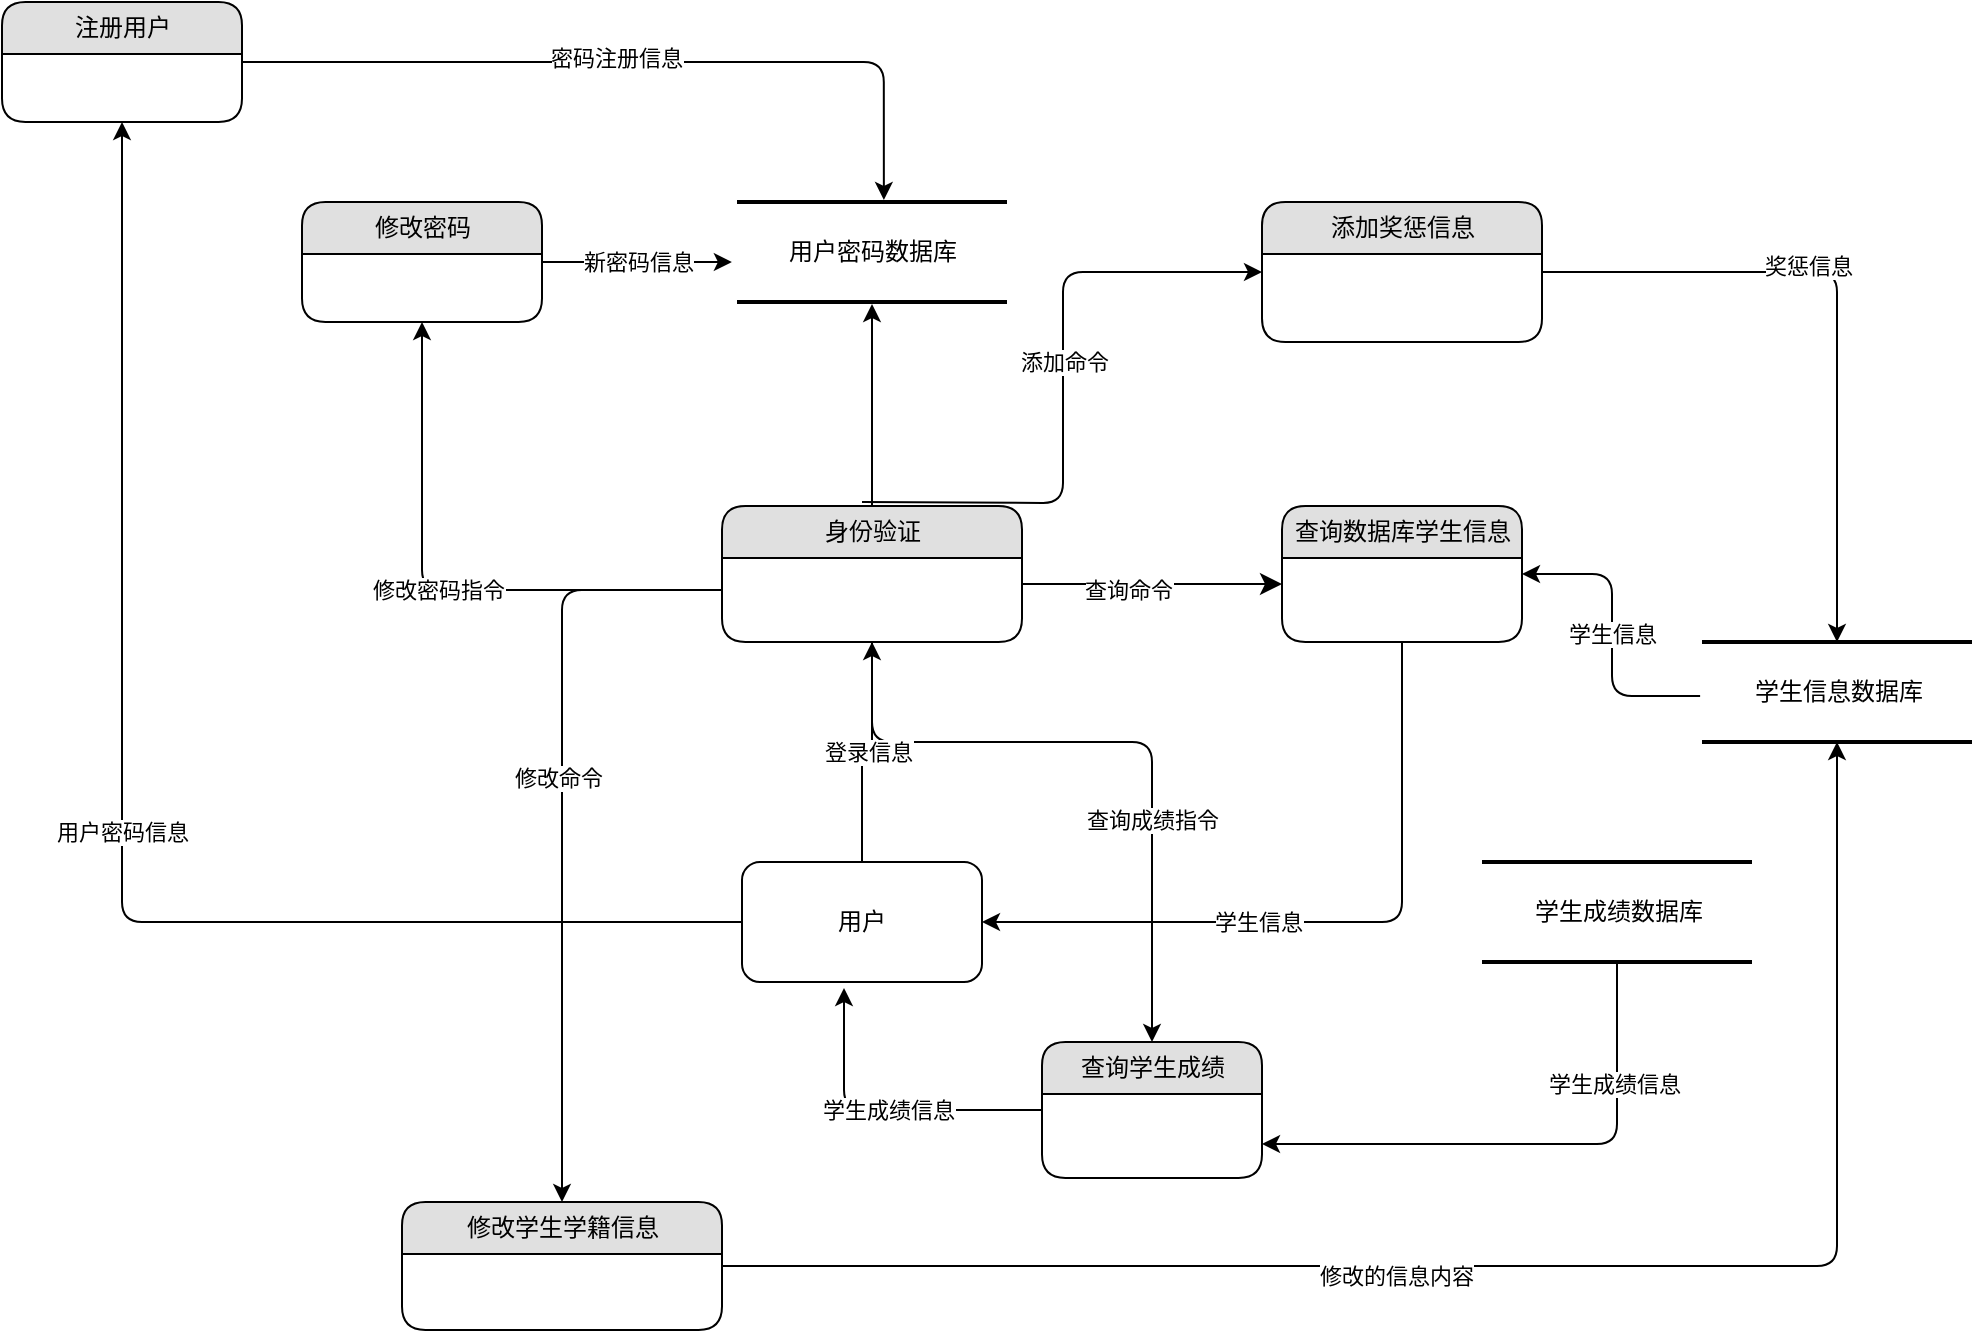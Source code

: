 <mxfile version="14.8.1" type="github">
  <diagram name="Page-1" id="5d7acffa-a066-3a61-03fe-96351882024d">
    <mxGraphModel dx="1422" dy="804" grid="1" gridSize="10" guides="1" tooltips="1" connect="1" arrows="1" fold="1" page="1" pageScale="1" pageWidth="1100" pageHeight="850" background="#ffffff" math="0" shadow="0">
      <root>
        <mxCell id="0" />
        <mxCell id="1" parent="0" />
        <mxCell id="Oxr2O7YghAp8t42AMq-g-20" style="edgeStyle=orthogonalEdgeStyle;rounded=1;orthogonalLoop=1;jettySize=auto;html=1;fontFamily=Verdana;" edge="1" parent="1" source="21ea969265ad0168-14" target="21ea969265ad0168-30">
          <mxGeometry relative="1" as="geometry" />
        </mxCell>
        <mxCell id="Oxr2O7YghAp8t42AMq-g-21" value="修改的信息内容" style="edgeLabel;html=1;align=center;verticalAlign=middle;resizable=0;points=[];fontFamily=Verdana;" vertex="1" connectable="0" parent="Oxr2O7YghAp8t42AMq-g-20">
          <mxGeometry x="-0.179" y="-5" relative="1" as="geometry">
            <mxPoint as="offset" />
          </mxGeometry>
        </mxCell>
        <mxCell id="21ea969265ad0168-14" value="修改学生学籍信息" style="swimlane;html=1;fontStyle=0;childLayout=stackLayout;horizontal=1;startSize=26;fillColor=#e0e0e0;horizontalStack=0;resizeParent=1;resizeLast=0;collapsible=1;marginBottom=0;swimlaneFillColor=#ffffff;align=center;rounded=1;shadow=0;comic=0;labelBackgroundColor=none;strokeWidth=1;fontFamily=Verdana;fontSize=12" parent="1" vertex="1">
          <mxGeometry x="440" y="640" width="160" height="64" as="geometry" />
        </mxCell>
        <mxCell id="Oxr2O7YghAp8t42AMq-g-8" style="edgeStyle=orthogonalEdgeStyle;rounded=1;orthogonalLoop=1;jettySize=auto;html=1;fontFamily=Verdana;entryX=0.544;entryY=-0.02;entryDx=0;entryDy=0;entryPerimeter=0;" edge="1" parent="1" source="21ea969265ad0168-18" target="Oxr2O7YghAp8t42AMq-g-6">
          <mxGeometry relative="1" as="geometry">
            <mxPoint x="660" y="80" as="targetPoint" />
          </mxGeometry>
        </mxCell>
        <mxCell id="Oxr2O7YghAp8t42AMq-g-10" value="密码注册信息" style="edgeLabel;html=1;align=center;verticalAlign=middle;resizable=0;points=[];fontFamily=Verdana;" vertex="1" connectable="0" parent="Oxr2O7YghAp8t42AMq-g-8">
          <mxGeometry x="-0.041" y="2" relative="1" as="geometry">
            <mxPoint as="offset" />
          </mxGeometry>
        </mxCell>
        <mxCell id="21ea969265ad0168-18" value="注册用户" style="swimlane;html=1;fontStyle=0;childLayout=stackLayout;horizontal=1;startSize=26;fillColor=#e0e0e0;horizontalStack=0;resizeParent=1;resizeLast=0;collapsible=1;marginBottom=0;swimlaneFillColor=#ffffff;align=center;rounded=1;shadow=0;comic=0;labelBackgroundColor=none;strokeWidth=1;fontFamily=Verdana;fontSize=12" parent="1" vertex="1">
          <mxGeometry x="240" y="40" width="120" height="60" as="geometry">
            <mxRectangle x="160" y="570" width="80" height="26" as="alternateBounds" />
          </mxGeometry>
        </mxCell>
        <mxCell id="Oxr2O7YghAp8t42AMq-g-7" style="edgeStyle=orthogonalEdgeStyle;rounded=1;orthogonalLoop=1;jettySize=auto;html=1;entryX=0.5;entryY=1.02;entryDx=0;entryDy=0;entryPerimeter=0;fontFamily=Verdana;" edge="1" parent="1" source="21ea969265ad0168-22" target="Oxr2O7YghAp8t42AMq-g-6">
          <mxGeometry relative="1" as="geometry" />
        </mxCell>
        <mxCell id="Oxr2O7YghAp8t42AMq-g-32" style="edgeStyle=orthogonalEdgeStyle;rounded=1;orthogonalLoop=1;jettySize=auto;html=1;entryX=0.5;entryY=0;entryDx=0;entryDy=0;fontFamily=Verdana;" edge="1" parent="1" source="21ea969265ad0168-22" target="21ea969265ad0168-14">
          <mxGeometry relative="1" as="geometry">
            <Array as="points">
              <mxPoint x="520" y="334" />
              <mxPoint x="520" y="636" />
            </Array>
          </mxGeometry>
        </mxCell>
        <mxCell id="Oxr2O7YghAp8t42AMq-g-33" value="修改命令" style="edgeLabel;html=1;align=center;verticalAlign=middle;resizable=0;points=[];fontFamily=Verdana;" vertex="1" connectable="0" parent="Oxr2O7YghAp8t42AMq-g-32">
          <mxGeometry x="-0.102" y="-2" relative="1" as="geometry">
            <mxPoint as="offset" />
          </mxGeometry>
        </mxCell>
        <mxCell id="Oxr2O7YghAp8t42AMq-g-34" value="修改密码指令" style="edgeStyle=orthogonalEdgeStyle;rounded=1;orthogonalLoop=1;jettySize=auto;html=1;fontFamily=Verdana;entryX=0.5;entryY=1;entryDx=0;entryDy=0;" edge="1" parent="1" source="21ea969265ad0168-22" target="Oxr2O7YghAp8t42AMq-g-12">
          <mxGeometry relative="1" as="geometry">
            <mxPoint x="450" y="230" as="targetPoint" />
            <Array as="points">
              <mxPoint x="450" y="334" />
            </Array>
          </mxGeometry>
        </mxCell>
        <mxCell id="Oxr2O7YghAp8t42AMq-g-38" style="edgeStyle=orthogonalEdgeStyle;rounded=1;orthogonalLoop=1;jettySize=auto;html=1;fontFamily=Verdana;entryX=0;entryY=0.5;entryDx=0;entryDy=0;" edge="1" parent="1" target="Oxr2O7YghAp8t42AMq-g-37">
          <mxGeometry relative="1" as="geometry">
            <mxPoint x="670" y="290" as="sourcePoint" />
            <mxPoint x="820" y="158" as="targetPoint" />
          </mxGeometry>
        </mxCell>
        <mxCell id="Oxr2O7YghAp8t42AMq-g-40" value="添加命令" style="edgeLabel;html=1;align=center;verticalAlign=middle;resizable=0;points=[];fontFamily=Verdana;" vertex="1" connectable="0" parent="Oxr2O7YghAp8t42AMq-g-38">
          <mxGeometry x="0.086" relative="1" as="geometry">
            <mxPoint as="offset" />
          </mxGeometry>
        </mxCell>
        <mxCell id="Oxr2O7YghAp8t42AMq-g-45" style="edgeStyle=orthogonalEdgeStyle;rounded=1;orthogonalLoop=1;jettySize=auto;html=1;entryX=0.5;entryY=0;entryDx=0;entryDy=0;fontFamily=Verdana;" edge="1" parent="1" source="21ea969265ad0168-22" target="Oxr2O7YghAp8t42AMq-g-43">
          <mxGeometry relative="1" as="geometry">
            <Array as="points">
              <mxPoint x="675" y="410" />
              <mxPoint x="815" y="410" />
            </Array>
          </mxGeometry>
        </mxCell>
        <mxCell id="Oxr2O7YghAp8t42AMq-g-46" value="查询成绩指令" style="edgeLabel;html=1;align=center;verticalAlign=middle;resizable=0;points=[];fontFamily=Verdana;" vertex="1" connectable="0" parent="Oxr2O7YghAp8t42AMq-g-45">
          <mxGeometry x="0.347" relative="1" as="geometry">
            <mxPoint as="offset" />
          </mxGeometry>
        </mxCell>
        <mxCell id="21ea969265ad0168-22" value="身份验证" style="swimlane;html=1;fontStyle=0;childLayout=stackLayout;horizontal=1;startSize=26;fillColor=#e0e0e0;horizontalStack=0;resizeParent=1;resizeLast=0;collapsible=1;marginBottom=0;swimlaneFillColor=#ffffff;align=center;rounded=1;shadow=0;comic=0;labelBackgroundColor=none;strokeWidth=1;fontFamily=Verdana;fontSize=12" parent="1" vertex="1">
          <mxGeometry x="600" y="292" width="150" height="68" as="geometry">
            <mxRectangle x="560" y="292" width="80" height="26" as="alternateBounds" />
          </mxGeometry>
        </mxCell>
        <mxCell id="Oxr2O7YghAp8t42AMq-g-28" value="学生信息" style="edgeStyle=orthogonalEdgeStyle;rounded=1;orthogonalLoop=1;jettySize=auto;html=1;entryX=1;entryY=0.5;entryDx=0;entryDy=0;fontFamily=Verdana;exitX=-0.007;exitY=0.54;exitDx=0;exitDy=0;exitPerimeter=0;" edge="1" parent="1" source="21ea969265ad0168-30" target="Oxr2O7YghAp8t42AMq-g-11">
          <mxGeometry relative="1" as="geometry" />
        </mxCell>
        <mxCell id="21ea969265ad0168-30" value="学生信息数据库" style="html=1;rounded=0;shadow=0;comic=0;labelBackgroundColor=none;strokeWidth=2;fontFamily=Verdana;fontSize=12;align=center;shape=mxgraph.ios7ui.horLines;" parent="1" vertex="1">
          <mxGeometry x="1090" y="360" width="135" height="50" as="geometry" />
        </mxCell>
        <mxCell id="21ea969265ad0168-43" style="edgeStyle=orthogonalEdgeStyle;html=1;labelBackgroundColor=none;startFill=0;startSize=8;endFill=1;endSize=8;fontFamily=Verdana;fontSize=12;" parent="1" edge="1">
          <mxGeometry relative="1" as="geometry">
            <mxPoint x="880" y="331" as="targetPoint" />
            <mxPoint x="750" y="331" as="sourcePoint" />
          </mxGeometry>
        </mxCell>
        <mxCell id="Oxr2O7YghAp8t42AMq-g-23" value="查询命令" style="edgeLabel;html=1;align=center;verticalAlign=middle;resizable=0;points=[];fontFamily=Verdana;" vertex="1" connectable="0" parent="21ea969265ad0168-43">
          <mxGeometry x="-0.188" y="-3" relative="1" as="geometry">
            <mxPoint as="offset" />
          </mxGeometry>
        </mxCell>
        <mxCell id="Oxr2O7YghAp8t42AMq-g-5" value="登录信息" style="edgeStyle=orthogonalEdgeStyle;rounded=0;orthogonalLoop=1;jettySize=auto;html=1;entryX=0.5;entryY=1;entryDx=0;entryDy=0;fontFamily=Verdana;" edge="1" parent="1" source="Oxr2O7YghAp8t42AMq-g-1" target="21ea969265ad0168-22">
          <mxGeometry relative="1" as="geometry" />
        </mxCell>
        <mxCell id="Oxr2O7YghAp8t42AMq-g-9" value="用户密码信息" style="edgeStyle=orthogonalEdgeStyle;rounded=1;orthogonalLoop=1;jettySize=auto;html=1;entryX=0.5;entryY=1;entryDx=0;entryDy=0;fontFamily=Verdana;" edge="1" parent="1" source="Oxr2O7YghAp8t42AMq-g-1" target="21ea969265ad0168-18">
          <mxGeometry relative="1" as="geometry" />
        </mxCell>
        <mxCell id="Oxr2O7YghAp8t42AMq-g-1" value="用户" style="rounded=1;whiteSpace=wrap;html=1;fontFamily=Verdana;" vertex="1" parent="1">
          <mxGeometry x="610" y="470" width="120" height="60" as="geometry" />
        </mxCell>
        <mxCell id="Oxr2O7YghAp8t42AMq-g-6" value="用户密码数据库" style="html=1;rounded=0;shadow=0;comic=0;labelBackgroundColor=none;strokeWidth=2;fontFamily=Verdana;fontSize=12;align=center;shape=mxgraph.ios7ui.horLines;" vertex="1" parent="1">
          <mxGeometry x="607.5" y="140" width="135" height="50" as="geometry" />
        </mxCell>
        <mxCell id="Oxr2O7YghAp8t42AMq-g-26" style="edgeStyle=orthogonalEdgeStyle;rounded=1;orthogonalLoop=1;jettySize=auto;html=1;entryX=1;entryY=0.5;entryDx=0;entryDy=0;fontFamily=Verdana;exitX=0.5;exitY=1;exitDx=0;exitDy=0;" edge="1" parent="1" source="Oxr2O7YghAp8t42AMq-g-11" target="Oxr2O7YghAp8t42AMq-g-1">
          <mxGeometry relative="1" as="geometry" />
        </mxCell>
        <mxCell id="Oxr2O7YghAp8t42AMq-g-31" value="学生信息" style="edgeLabel;html=1;align=center;verticalAlign=middle;resizable=0;points=[];fontFamily=Verdana;" vertex="1" connectable="0" parent="Oxr2O7YghAp8t42AMq-g-26">
          <mxGeometry x="0.213" relative="1" as="geometry">
            <mxPoint as="offset" />
          </mxGeometry>
        </mxCell>
        <mxCell id="Oxr2O7YghAp8t42AMq-g-11" value="查询数据库学生信息" style="swimlane;html=1;fontStyle=0;childLayout=stackLayout;horizontal=1;startSize=26;fillColor=#e0e0e0;horizontalStack=0;resizeParent=1;resizeLast=0;collapsible=1;marginBottom=0;swimlaneFillColor=#ffffff;align=center;rounded=1;shadow=0;comic=0;labelBackgroundColor=none;strokeWidth=1;fontFamily=Verdana;fontSize=12" vertex="1" parent="1">
          <mxGeometry x="880" y="292" width="120" height="68" as="geometry">
            <mxRectangle x="880" y="292" width="140" height="26" as="alternateBounds" />
          </mxGeometry>
        </mxCell>
        <mxCell id="Oxr2O7YghAp8t42AMq-g-36" value="新密码信息" style="edgeStyle=orthogonalEdgeStyle;rounded=1;orthogonalLoop=1;jettySize=auto;html=1;entryX=-0.019;entryY=0.6;entryDx=0;entryDy=0;entryPerimeter=0;fontFamily=Verdana;" edge="1" parent="1" source="Oxr2O7YghAp8t42AMq-g-12" target="Oxr2O7YghAp8t42AMq-g-6">
          <mxGeometry relative="1" as="geometry" />
        </mxCell>
        <mxCell id="Oxr2O7YghAp8t42AMq-g-12" value="修改密码" style="swimlane;html=1;fontStyle=0;childLayout=stackLayout;horizontal=1;startSize=26;fillColor=#e0e0e0;horizontalStack=0;resizeParent=1;resizeLast=0;collapsible=1;marginBottom=0;swimlaneFillColor=#ffffff;align=center;rounded=1;shadow=0;comic=0;labelBackgroundColor=none;strokeWidth=1;fontFamily=Verdana;fontSize=12" vertex="1" parent="1">
          <mxGeometry x="390" y="140" width="120" height="60" as="geometry">
            <mxRectangle x="160" y="570" width="80" height="26" as="alternateBounds" />
          </mxGeometry>
        </mxCell>
        <mxCell id="Oxr2O7YghAp8t42AMq-g-39" style="edgeStyle=orthogonalEdgeStyle;rounded=1;orthogonalLoop=1;jettySize=auto;html=1;fontFamily=Verdana;" edge="1" parent="1" source="Oxr2O7YghAp8t42AMq-g-37" target="21ea969265ad0168-30">
          <mxGeometry relative="1" as="geometry" />
        </mxCell>
        <mxCell id="Oxr2O7YghAp8t42AMq-g-41" value="奖惩信息" style="edgeLabel;html=1;align=center;verticalAlign=middle;resizable=0;points=[];fontFamily=Verdana;" vertex="1" connectable="0" parent="Oxr2O7YghAp8t42AMq-g-39">
          <mxGeometry x="-0.203" y="4" relative="1" as="geometry">
            <mxPoint y="1" as="offset" />
          </mxGeometry>
        </mxCell>
        <mxCell id="Oxr2O7YghAp8t42AMq-g-37" value="添加奖惩信息" style="swimlane;html=1;fontStyle=0;childLayout=stackLayout;horizontal=1;startSize=26;fillColor=#e0e0e0;horizontalStack=0;resizeParent=1;resizeLast=0;collapsible=1;marginBottom=0;swimlaneFillColor=#ffffff;align=center;rounded=1;shadow=0;comic=0;labelBackgroundColor=none;strokeWidth=1;fontFamily=Verdana;fontSize=12" vertex="1" parent="1">
          <mxGeometry x="870" y="140" width="140" height="70" as="geometry">
            <mxRectangle x="880" y="292" width="140" height="26" as="alternateBounds" />
          </mxGeometry>
        </mxCell>
        <mxCell id="Oxr2O7YghAp8t42AMq-g-54" style="edgeStyle=orthogonalEdgeStyle;rounded=1;orthogonalLoop=1;jettySize=auto;html=1;entryX=1;entryY=0.75;entryDx=0;entryDy=0;fontFamily=Verdana;" edge="1" parent="1" source="Oxr2O7YghAp8t42AMq-g-42" target="Oxr2O7YghAp8t42AMq-g-43">
          <mxGeometry relative="1" as="geometry">
            <Array as="points">
              <mxPoint x="1048" y="611" />
            </Array>
          </mxGeometry>
        </mxCell>
        <mxCell id="Oxr2O7YghAp8t42AMq-g-55" value="学生成绩信息" style="edgeLabel;html=1;align=center;verticalAlign=middle;resizable=0;points=[];fontFamily=Verdana;" vertex="1" connectable="0" parent="Oxr2O7YghAp8t42AMq-g-54">
          <mxGeometry x="-0.546" y="-2" relative="1" as="geometry">
            <mxPoint as="offset" />
          </mxGeometry>
        </mxCell>
        <mxCell id="Oxr2O7YghAp8t42AMq-g-42" value="学生成绩数据库" style="html=1;rounded=0;shadow=0;comic=0;labelBackgroundColor=none;strokeWidth=2;fontFamily=Verdana;fontSize=12;align=center;shape=mxgraph.ios7ui.horLines;" vertex="1" parent="1">
          <mxGeometry x="980" y="470" width="135" height="50" as="geometry" />
        </mxCell>
        <mxCell id="Oxr2O7YghAp8t42AMq-g-56" style="edgeStyle=orthogonalEdgeStyle;rounded=1;orthogonalLoop=1;jettySize=auto;html=1;entryX=0.425;entryY=1.05;entryDx=0;entryDy=0;entryPerimeter=0;fontFamily=Verdana;" edge="1" parent="1" source="Oxr2O7YghAp8t42AMq-g-43" target="Oxr2O7YghAp8t42AMq-g-1">
          <mxGeometry relative="1" as="geometry" />
        </mxCell>
        <mxCell id="Oxr2O7YghAp8t42AMq-g-57" value="学生成绩信息" style="edgeLabel;html=1;align=center;verticalAlign=middle;resizable=0;points=[];fontFamily=Verdana;" vertex="1" connectable="0" parent="Oxr2O7YghAp8t42AMq-g-56">
          <mxGeometry x="-0.037" relative="1" as="geometry">
            <mxPoint as="offset" />
          </mxGeometry>
        </mxCell>
        <mxCell id="Oxr2O7YghAp8t42AMq-g-43" value="查询学生成绩" style="swimlane;html=1;fontStyle=0;childLayout=stackLayout;horizontal=1;startSize=26;fillColor=#e0e0e0;horizontalStack=0;resizeParent=1;resizeLast=0;collapsible=1;marginBottom=0;swimlaneFillColor=#ffffff;align=center;rounded=1;shadow=0;comic=0;labelBackgroundColor=none;strokeWidth=1;fontFamily=Verdana;fontSize=12" vertex="1" parent="1">
          <mxGeometry x="760" y="560" width="110" height="68" as="geometry">
            <mxRectangle x="880" y="292" width="140" height="26" as="alternateBounds" />
          </mxGeometry>
        </mxCell>
      </root>
    </mxGraphModel>
  </diagram>
</mxfile>
